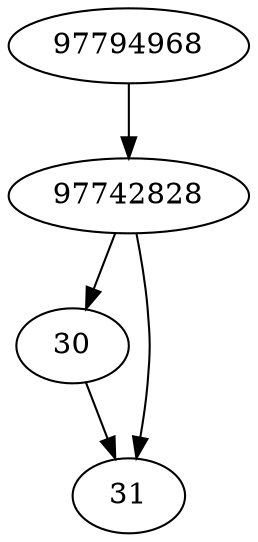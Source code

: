strict digraph  {
97794968;
97742828;
30;
31;
97794968 -> 97742828;
97742828 -> 30;
97742828 -> 31;
30 -> 31;
}
